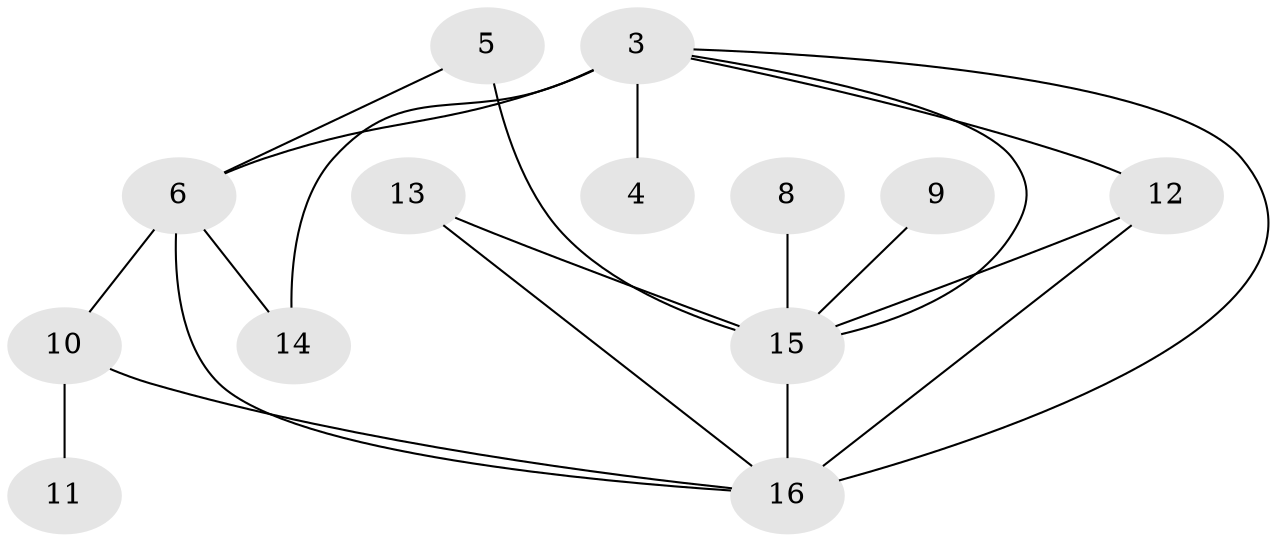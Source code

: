 // original degree distribution, {5: 0.057692307692307696, 0: 0.057692307692307696, 1: 0.19230769230769232, 3: 0.19230769230769232, 2: 0.28846153846153844, 4: 0.17307692307692307, 7: 0.019230769230769232, 6: 0.019230769230769232}
// Generated by graph-tools (version 1.1) at 2025/35/03/04/25 23:35:45]
// undirected, 13 vertices, 20 edges
graph export_dot {
  node [color=gray90,style=filled];
  3;
  4;
  5;
  6;
  8;
  9;
  10;
  11;
  12;
  13;
  14;
  15;
  16;
  3 -- 4 [weight=2.0];
  3 -- 6 [weight=3.0];
  3 -- 12 [weight=2.0];
  3 -- 14 [weight=2.0];
  3 -- 15 [weight=1.0];
  3 -- 16 [weight=1.0];
  5 -- 6 [weight=1.0];
  5 -- 15 [weight=2.0];
  6 -- 10 [weight=2.0];
  6 -- 14 [weight=2.0];
  6 -- 16 [weight=1.0];
  8 -- 15 [weight=1.0];
  9 -- 15 [weight=1.0];
  10 -- 11 [weight=1.0];
  10 -- 16 [weight=1.0];
  12 -- 15 [weight=1.0];
  12 -- 16 [weight=2.0];
  13 -- 15 [weight=1.0];
  13 -- 16 [weight=1.0];
  15 -- 16 [weight=1.0];
}
